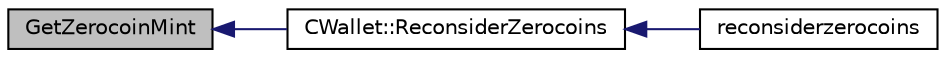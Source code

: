 digraph "GetZerocoinMint"
{
  edge [fontname="Helvetica",fontsize="10",labelfontname="Helvetica",labelfontsize="10"];
  node [fontname="Helvetica",fontsize="10",shape=record];
  rankdir="LR";
  Node588 [label="GetZerocoinMint",height=0.2,width=0.4,color="black", fillcolor="grey75", style="filled", fontcolor="black"];
  Node588 -> Node589 [dir="back",color="midnightblue",fontsize="10",style="solid",fontname="Helvetica"];
  Node589 [label="CWallet::ReconsiderZerocoins",height=0.2,width=0.4,color="black", fillcolor="white", style="filled",URL="$class_c_wallet.html#ae0d869b52e1efd245bd5fcbbff925531"];
  Node589 -> Node590 [dir="back",color="midnightblue",fontsize="10",style="solid",fontname="Helvetica"];
  Node590 [label="reconsiderzerocoins",height=0.2,width=0.4,color="black", fillcolor="white", style="filled",URL="$rpcwallet_8cpp.html#a2e2e1892b694084c83714431479f5c7a"];
}
